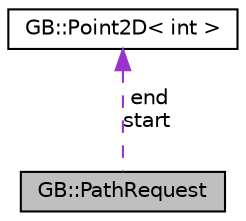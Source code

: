 digraph "GB::PathRequest"
{
  edge [fontname="Helvetica",fontsize="10",labelfontname="Helvetica",labelfontsize="10"];
  node [fontname="Helvetica",fontsize="10",shape=record];
  Node1 [label="GB::PathRequest",height=0.2,width=0.4,color="black", fillcolor="grey75", style="filled", fontcolor="black"];
  Node2 -> Node1 [dir="back",color="darkorchid3",fontsize="10",style="dashed",label=" end\nstart" ,fontname="Helvetica"];
  Node2 [label="GB::Point2D\< int \>",height=0.2,width=0.4,color="black", fillcolor="white", style="filled",URL="$struct_g_b_1_1_point2_d.html"];
}
